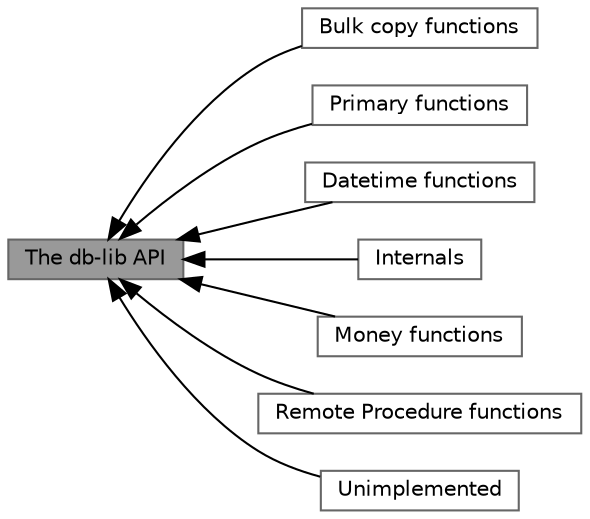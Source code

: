 digraph "The db-lib API"
{
 // LATEX_PDF_SIZE
  bgcolor="transparent";
  edge [fontname=Helvetica,fontsize=10,labelfontname=Helvetica,labelfontsize=10];
  node [fontname=Helvetica,fontsize=10,shape=box,height=0.2,width=0.4];
  rankdir=LR;
  Node1 [id="Node000001",label="The db-lib API",height=0.2,width=0.4,color="gray40", fillcolor="grey60", style="filled", fontcolor="black",tooltip="Functions callable by db-lib client programs."];
  Node4 [id="Node000004",label="Bulk copy functions",height=0.2,width=0.4,color="grey40", fillcolor="white", style="filled",URL="$a00577.html",tooltip="Functions to bulk-copy (a/k/a bcp) data to/from the database."];
  Node2 [id="Node000002",label="Primary functions",height=0.2,width=0.4,color="grey40", fillcolor="white", style="filled",URL="$a00575.html",tooltip="Core functions needed by most db-lib programs."];
  Node6 [id="Node000006",label="Datetime functions",height=0.2,width=0.4,color="grey40", fillcolor="white", style="filled",URL="$a00580.html",tooltip="Functions to manipulate DBDATETIME structures."];
  Node7 [id="Node000007",label="Internals",height=0.2,width=0.4,color="grey40", fillcolor="white", style="filled",URL="$a00581.html",tooltip="Functions called within db-lib for self-help."];
  Node5 [id="Node000005",label="Money functions",height=0.2,width=0.4,color="grey40", fillcolor="white", style="filled",URL="$a00579.html",tooltip="Functions to manipulate the MONEY datatype."];
  Node3 [id="Node000003",label="Remote Procedure functions",height=0.2,width=0.4,color="grey40", fillcolor="white", style="filled",URL="$a00576.html",tooltip="Functions used with stored procedures."];
  Node8 [id="Node000008",label="Unimplemented",height=0.2,width=0.4,color="grey40", fillcolor="white", style="filled",URL="$a00582.html",tooltip="Functions thus far not implemented in the FreeTDS db-lib implementation."];
  Node1->Node2 [shape=plaintext, dir="back", style="solid"];
  Node1->Node3 [shape=plaintext, dir="back", style="solid"];
  Node1->Node4 [shape=plaintext, dir="back", style="solid"];
  Node1->Node5 [shape=plaintext, dir="back", style="solid"];
  Node1->Node6 [shape=plaintext, dir="back", style="solid"];
  Node1->Node7 [shape=plaintext, dir="back", style="solid"];
  Node1->Node8 [shape=plaintext, dir="back", style="solid"];
}

